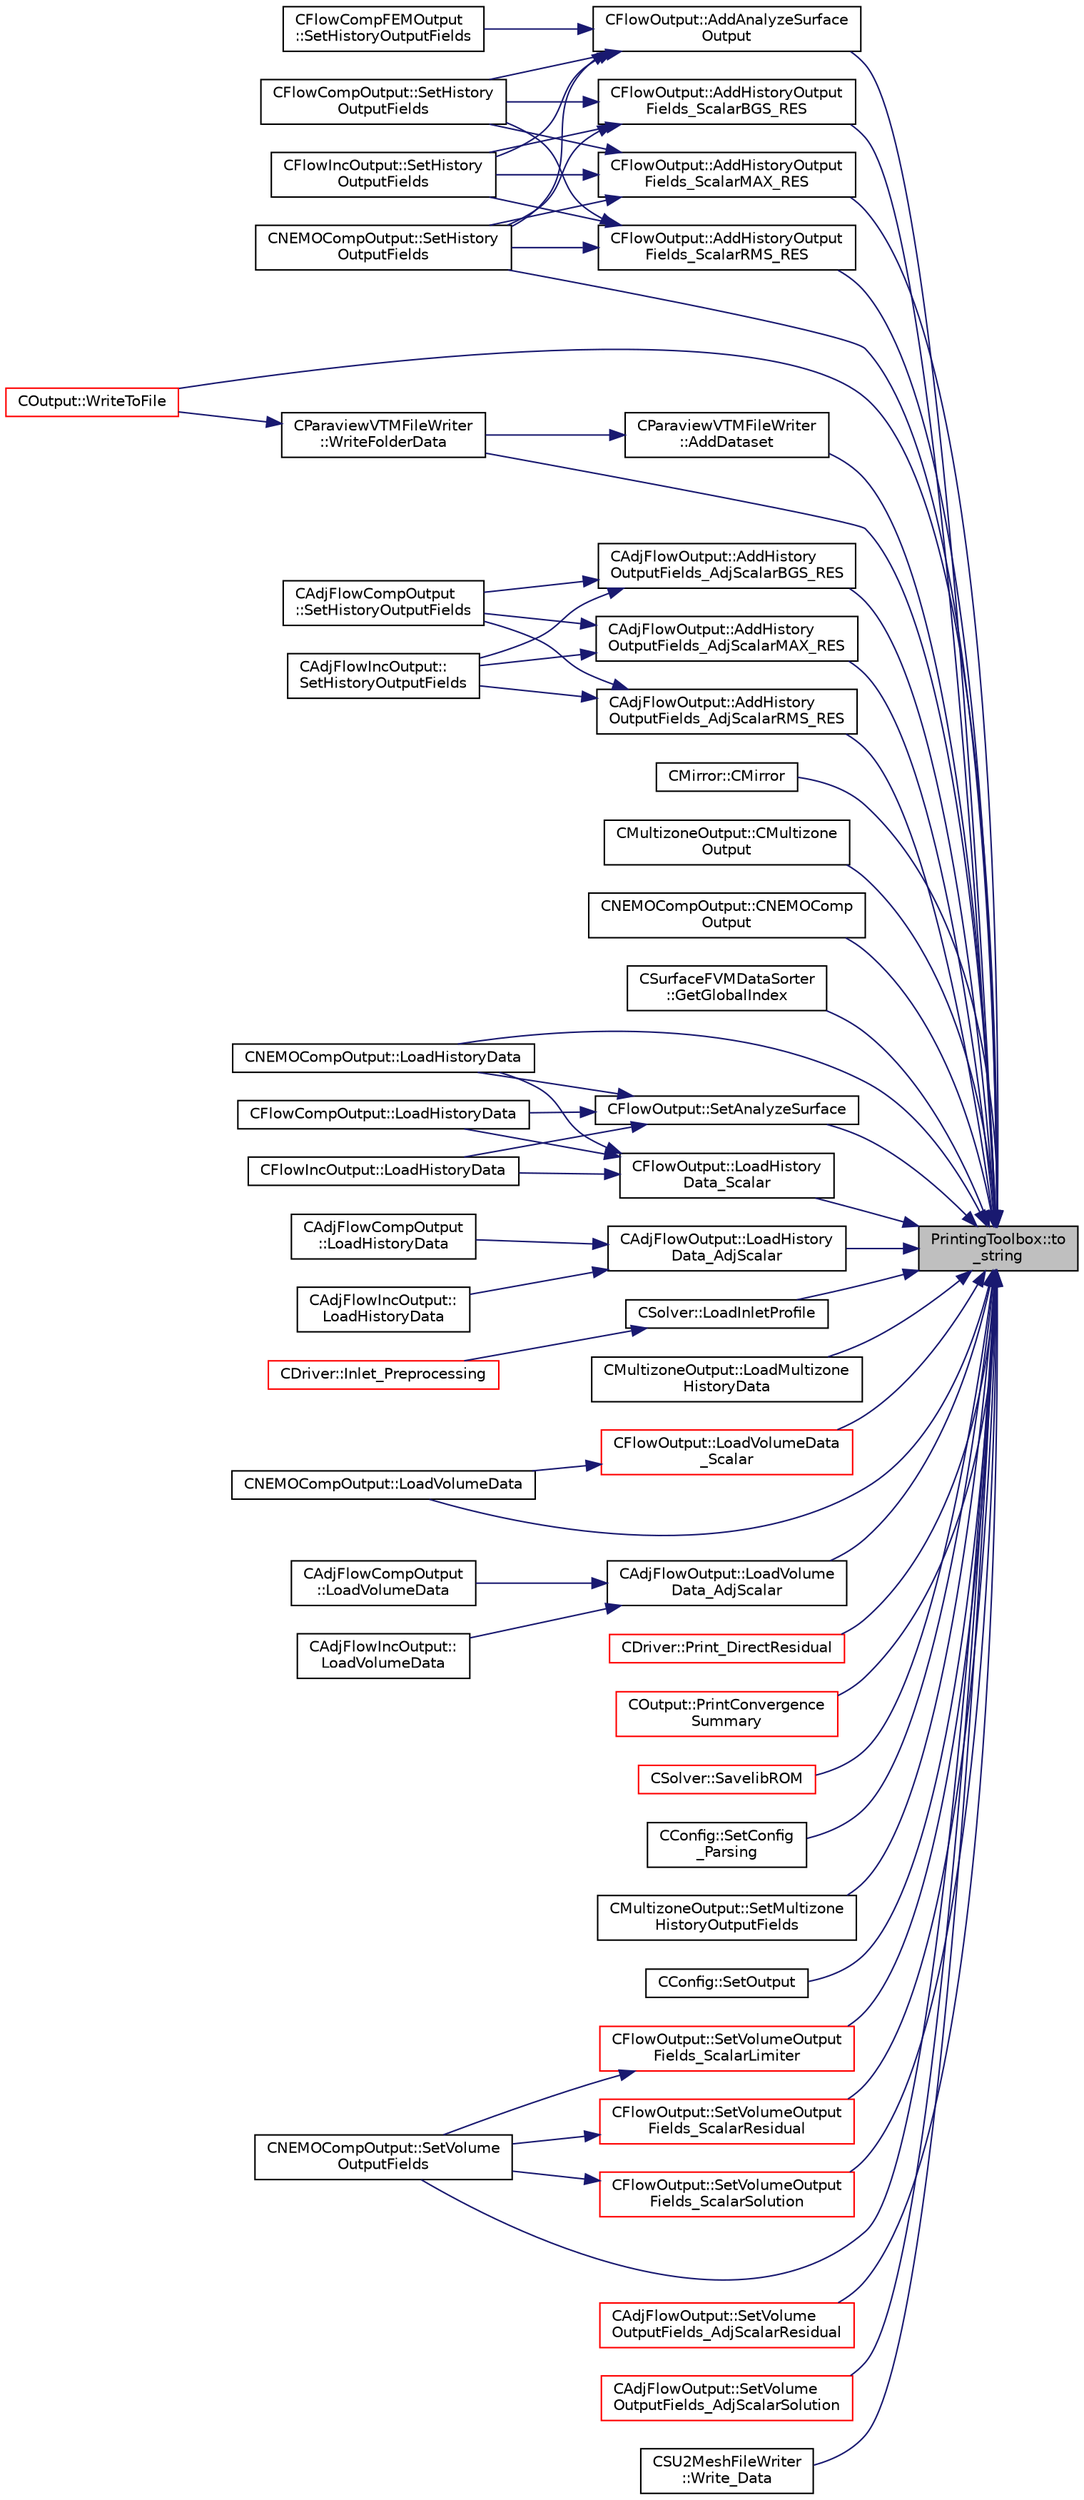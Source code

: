digraph "PrintingToolbox::to_string"
{
 // LATEX_PDF_SIZE
  edge [fontname="Helvetica",fontsize="10",labelfontname="Helvetica",labelfontsize="10"];
  node [fontname="Helvetica",fontsize="10",shape=record];
  rankdir="RL";
  Node1 [label="PrintingToolbox::to\l_string",height=0.2,width=0.4,color="black", fillcolor="grey75", style="filled", fontcolor="black",tooltip=" "];
  Node1 -> Node2 [dir="back",color="midnightblue",fontsize="10",style="solid",fontname="Helvetica"];
  Node2 [label="CFlowOutput::AddAnalyzeSurface\lOutput",height=0.2,width=0.4,color="black", fillcolor="white", style="filled",URL="$classCFlowOutput.html#a770323629fcc5378fee9de3cb0492036",tooltip="Add flow surface output fields."];
  Node2 -> Node3 [dir="back",color="midnightblue",fontsize="10",style="solid",fontname="Helvetica"];
  Node3 [label="CFlowCompOutput::SetHistory\lOutputFields",height=0.2,width=0.4,color="black", fillcolor="white", style="filled",URL="$classCFlowCompOutput.html#a8b41f117a187a481a89f3dca1841a691",tooltip="Set the available history output fields."];
  Node2 -> Node4 [dir="back",color="midnightblue",fontsize="10",style="solid",fontname="Helvetica"];
  Node4 [label="CNEMOCompOutput::SetHistory\lOutputFields",height=0.2,width=0.4,color="black", fillcolor="white", style="filled",URL="$classCNEMOCompOutput.html#a81950db0223de4d025f01108c3831b9d",tooltip="Set the available history output fields."];
  Node2 -> Node5 [dir="back",color="midnightblue",fontsize="10",style="solid",fontname="Helvetica"];
  Node5 [label="CFlowIncOutput::SetHistory\lOutputFields",height=0.2,width=0.4,color="black", fillcolor="white", style="filled",URL="$classCFlowIncOutput.html#a771011c35b0c004348eab0e60e9ff0a5",tooltip="Set the available history output fields."];
  Node2 -> Node6 [dir="back",color="midnightblue",fontsize="10",style="solid",fontname="Helvetica"];
  Node6 [label="CFlowCompFEMOutput\l::SetHistoryOutputFields",height=0.2,width=0.4,color="black", fillcolor="white", style="filled",URL="$classCFlowCompFEMOutput.html#aa4f39ac53973d19c0ef77c62c4fb3c29",tooltip="Set the available history output fields."];
  Node1 -> Node7 [dir="back",color="midnightblue",fontsize="10",style="solid",fontname="Helvetica"];
  Node7 [label="CParaviewVTMFileWriter\l::AddDataset",height=0.2,width=0.4,color="black", fillcolor="white", style="filled",URL="$classCParaviewVTMFileWriter.html#a7e23c6c603cddea399e0606e9416e0b5",tooltip="Add a new dataset by writing data from a datasorter to file and adding it to the vtm file."];
  Node7 -> Node8 [dir="back",color="midnightblue",fontsize="10",style="solid",fontname="Helvetica"];
  Node8 [label="CParaviewVTMFileWriter\l::WriteFolderData",height=0.2,width=0.4,color="black", fillcolor="white", style="filled",URL="$classCParaviewVTMFileWriter.html#aca95d6deb121a1dbf465810db3dd7d4d",tooltip="Write all data of the zones, boundaries into the folder."];
  Node8 -> Node9 [dir="back",color="midnightblue",fontsize="10",style="solid",fontname="Helvetica"];
  Node9 [label="COutput::WriteToFile",height=0.2,width=0.4,color="red", fillcolor="white", style="filled",URL="$classCOutput.html#a153a24cacc90f827f1e8751815764a4c",tooltip="Allocates the appropriate file writer based on the chosen format and writes sorted data to file."];
  Node1 -> Node29 [dir="back",color="midnightblue",fontsize="10",style="solid",fontname="Helvetica"];
  Node29 [label="CAdjFlowOutput::AddHistory\lOutputFields_AdjScalarBGS_RES",height=0.2,width=0.4,color="black", fillcolor="white", style="filled",URL="$classCAdjFlowOutput.html#a285fe41cd749a4b3e0c6e41c28989fa0",tooltip="Add scalar (turbulence/species) history fields for the BGS Residual (FVMComp, FVMInc,..."];
  Node29 -> Node30 [dir="back",color="midnightblue",fontsize="10",style="solid",fontname="Helvetica"];
  Node30 [label="CAdjFlowCompOutput\l::SetHistoryOutputFields",height=0.2,width=0.4,color="black", fillcolor="white", style="filled",URL="$classCAdjFlowCompOutput.html#a26b22af6b35a46931cd6eade4dd9d8ec",tooltip="Set the available history output fields."];
  Node29 -> Node31 [dir="back",color="midnightblue",fontsize="10",style="solid",fontname="Helvetica"];
  Node31 [label="CAdjFlowIncOutput::\lSetHistoryOutputFields",height=0.2,width=0.4,color="black", fillcolor="white", style="filled",URL="$classCAdjFlowIncOutput.html#ade7ecb21141ada7f6c3a1ad28c0786af",tooltip="Set the available history output fields."];
  Node1 -> Node32 [dir="back",color="midnightblue",fontsize="10",style="solid",fontname="Helvetica"];
  Node32 [label="CAdjFlowOutput::AddHistory\lOutputFields_AdjScalarMAX_RES",height=0.2,width=0.4,color="black", fillcolor="white", style="filled",URL="$classCAdjFlowOutput.html#a9b433d20b77508c3de8a5472e526478b",tooltip="Add scalar (turbulence/species) history fields for the max Residual (FVMComp, FVMInc,..."];
  Node32 -> Node30 [dir="back",color="midnightblue",fontsize="10",style="solid",fontname="Helvetica"];
  Node32 -> Node31 [dir="back",color="midnightblue",fontsize="10",style="solid",fontname="Helvetica"];
  Node1 -> Node33 [dir="back",color="midnightblue",fontsize="10",style="solid",fontname="Helvetica"];
  Node33 [label="CAdjFlowOutput::AddHistory\lOutputFields_AdjScalarRMS_RES",height=0.2,width=0.4,color="black", fillcolor="white", style="filled",URL="$classCAdjFlowOutput.html#a58425ed34cf2e02f6a4f3d7c8e4fbf01",tooltip="Add scalar (turbulence/species) history fields for the Residual RMS (FVMComp, FVMInc,..."];
  Node33 -> Node30 [dir="back",color="midnightblue",fontsize="10",style="solid",fontname="Helvetica"];
  Node33 -> Node31 [dir="back",color="midnightblue",fontsize="10",style="solid",fontname="Helvetica"];
  Node1 -> Node34 [dir="back",color="midnightblue",fontsize="10",style="solid",fontname="Helvetica"];
  Node34 [label="CFlowOutput::AddHistoryOutput\lFields_ScalarBGS_RES",height=0.2,width=0.4,color="black", fillcolor="white", style="filled",URL="$classCFlowOutput.html#a25002adddaec3a9874793c5a936bf73c",tooltip="Add scalar (turbulence/species) history fields for the BGS Residual (FVMComp, FVMInc,..."];
  Node34 -> Node3 [dir="back",color="midnightblue",fontsize="10",style="solid",fontname="Helvetica"];
  Node34 -> Node4 [dir="back",color="midnightblue",fontsize="10",style="solid",fontname="Helvetica"];
  Node34 -> Node5 [dir="back",color="midnightblue",fontsize="10",style="solid",fontname="Helvetica"];
  Node1 -> Node35 [dir="back",color="midnightblue",fontsize="10",style="solid",fontname="Helvetica"];
  Node35 [label="CFlowOutput::AddHistoryOutput\lFields_ScalarMAX_RES",height=0.2,width=0.4,color="black", fillcolor="white", style="filled",URL="$classCFlowOutput.html#a4909804b8bc466003569b0883db40eb7",tooltip="Add scalar (turbulence/species) history fields for the max Residual (FVMComp, FVMInc,..."];
  Node35 -> Node3 [dir="back",color="midnightblue",fontsize="10",style="solid",fontname="Helvetica"];
  Node35 -> Node4 [dir="back",color="midnightblue",fontsize="10",style="solid",fontname="Helvetica"];
  Node35 -> Node5 [dir="back",color="midnightblue",fontsize="10",style="solid",fontname="Helvetica"];
  Node1 -> Node36 [dir="back",color="midnightblue",fontsize="10",style="solid",fontname="Helvetica"];
  Node36 [label="CFlowOutput::AddHistoryOutput\lFields_ScalarRMS_RES",height=0.2,width=0.4,color="black", fillcolor="white", style="filled",URL="$classCFlowOutput.html#a006dc5717c07ca240a4067cb3049431f",tooltip="Add scalar (turbulence/species) history fields for the Residual RMS (FVMComp, FVMInc,..."];
  Node36 -> Node3 [dir="back",color="midnightblue",fontsize="10",style="solid",fontname="Helvetica"];
  Node36 -> Node4 [dir="back",color="midnightblue",fontsize="10",style="solid",fontname="Helvetica"];
  Node36 -> Node5 [dir="back",color="midnightblue",fontsize="10",style="solid",fontname="Helvetica"];
  Node1 -> Node37 [dir="back",color="midnightblue",fontsize="10",style="solid",fontname="Helvetica"];
  Node37 [label="CMirror::CMirror",height=0.2,width=0.4,color="black", fillcolor="white", style="filled",URL="$classCMirror.html#ae8b0ba915272f8cf6515fde9bd1a00e0",tooltip="The transpose interpolator (from j to i)."];
  Node1 -> Node38 [dir="back",color="midnightblue",fontsize="10",style="solid",fontname="Helvetica"];
  Node38 [label="CMultizoneOutput::CMultizone\lOutput",height=0.2,width=0.4,color="black", fillcolor="white", style="filled",URL="$classCMultizoneOutput.html#ae80896d658fee95d16bb2d60a05d7da7",tooltip="Constructor of the class."];
  Node1 -> Node39 [dir="back",color="midnightblue",fontsize="10",style="solid",fontname="Helvetica"];
  Node39 [label="CNEMOCompOutput::CNEMOComp\lOutput",height=0.2,width=0.4,color="black", fillcolor="white", style="filled",URL="$classCNEMOCompOutput.html#aaba29cfe76ac412a31d6109cfce1181e",tooltip="Constructor of the class."];
  Node1 -> Node40 [dir="back",color="midnightblue",fontsize="10",style="solid",fontname="Helvetica"];
  Node40 [label="CSurfaceFVMDataSorter\l::GetGlobalIndex",height=0.2,width=0.4,color="black", fillcolor="white", style="filled",URL="$classCSurfaceFVMDataSorter.html#ac3ad60fd71bc53a904d96ef445614025",tooltip="Get the global index of a point."];
  Node1 -> Node41 [dir="back",color="midnightblue",fontsize="10",style="solid",fontname="Helvetica"];
  Node41 [label="CNEMOCompOutput::LoadHistoryData",height=0.2,width=0.4,color="black", fillcolor="white", style="filled",URL="$classCNEMOCompOutput.html#a7a9f1a32fe55e6a967a27eb38408ec99",tooltip="Load the history output field values."];
  Node1 -> Node42 [dir="back",color="midnightblue",fontsize="10",style="solid",fontname="Helvetica"];
  Node42 [label="CAdjFlowOutput::LoadHistory\lData_AdjScalar",height=0.2,width=0.4,color="black", fillcolor="white", style="filled",URL="$classCAdjFlowOutput.html#aa79f8d17582cd7561c324746652a38e0",tooltip="Set all scalar (turbulence/species) history field values."];
  Node42 -> Node43 [dir="back",color="midnightblue",fontsize="10",style="solid",fontname="Helvetica"];
  Node43 [label="CAdjFlowCompOutput\l::LoadHistoryData",height=0.2,width=0.4,color="black", fillcolor="white", style="filled",URL="$classCAdjFlowCompOutput.html#a7485dfd1c70b7c51fbdd50b48ed47d3a",tooltip="Load the history output field values."];
  Node42 -> Node44 [dir="back",color="midnightblue",fontsize="10",style="solid",fontname="Helvetica"];
  Node44 [label="CAdjFlowIncOutput::\lLoadHistoryData",height=0.2,width=0.4,color="black", fillcolor="white", style="filled",URL="$classCAdjFlowIncOutput.html#aeaa468fb58cf41f28d4fa216c4274f29",tooltip="Load the history output field values."];
  Node1 -> Node45 [dir="back",color="midnightblue",fontsize="10",style="solid",fontname="Helvetica"];
  Node45 [label="CFlowOutput::LoadHistory\lData_Scalar",height=0.2,width=0.4,color="black", fillcolor="white", style="filled",URL="$classCFlowOutput.html#a4597ff1dd22944f646dbac150dee10e6",tooltip="Set all scalar (turbulence/species) history field values."];
  Node45 -> Node46 [dir="back",color="midnightblue",fontsize="10",style="solid",fontname="Helvetica"];
  Node46 [label="CFlowCompOutput::LoadHistoryData",height=0.2,width=0.4,color="black", fillcolor="white", style="filled",URL="$classCFlowCompOutput.html#a393cb19a691990ee6e88f844eccc79ed",tooltip="Load the history output field values."];
  Node45 -> Node41 [dir="back",color="midnightblue",fontsize="10",style="solid",fontname="Helvetica"];
  Node45 -> Node47 [dir="back",color="midnightblue",fontsize="10",style="solid",fontname="Helvetica"];
  Node47 [label="CFlowIncOutput::LoadHistoryData",height=0.2,width=0.4,color="black", fillcolor="white", style="filled",URL="$classCFlowIncOutput.html#a466112efa2e3a89cdd2456701a0480b5",tooltip="Load the history output field values."];
  Node1 -> Node48 [dir="back",color="midnightblue",fontsize="10",style="solid",fontname="Helvetica"];
  Node48 [label="CSolver::LoadInletProfile",height=0.2,width=0.4,color="black", fillcolor="white", style="filled",URL="$classCSolver.html#aa6d85b1177b7acacfbf083e8c58da55c",tooltip="Load a inlet profile data from file into a particular solver."];
  Node48 -> Node49 [dir="back",color="midnightblue",fontsize="10",style="solid",fontname="Helvetica"];
  Node49 [label="CDriver::Inlet_Preprocessing",height=0.2,width=0.4,color="red", fillcolor="white", style="filled",URL="$classCDriver.html#ab08e42374e72ecf3fca78fad59ac52b0",tooltip="Preprocess the inlets via file input for all solvers."];
  Node1 -> Node52 [dir="back",color="midnightblue",fontsize="10",style="solid",fontname="Helvetica"];
  Node52 [label="CMultizoneOutput::LoadMultizone\lHistoryData",height=0.2,width=0.4,color="black", fillcolor="white", style="filled",URL="$classCMultizoneOutput.html#acf7815f3b2d7f7cf528d43340fbd5239",tooltip="Load the multizone history output field values."];
  Node1 -> Node53 [dir="back",color="midnightblue",fontsize="10",style="solid",fontname="Helvetica"];
  Node53 [label="CNEMOCompOutput::LoadVolumeData",height=0.2,width=0.4,color="black", fillcolor="white", style="filled",URL="$classCNEMOCompOutput.html#a89eba9a2ef60d470409b605e9a06140b",tooltip="Set the values of the volume output fields for a point."];
  Node1 -> Node54 [dir="back",color="midnightblue",fontsize="10",style="solid",fontname="Helvetica"];
  Node54 [label="CAdjFlowOutput::LoadVolume\lData_AdjScalar",height=0.2,width=0.4,color="black", fillcolor="white", style="filled",URL="$classCAdjFlowOutput.html#a887e993b9f24d0110852a2d068a80383",tooltip="Set all scalar (turbulence/species) volume field values for a point."];
  Node54 -> Node55 [dir="back",color="midnightblue",fontsize="10",style="solid",fontname="Helvetica"];
  Node55 [label="CAdjFlowCompOutput\l::LoadVolumeData",height=0.2,width=0.4,color="black", fillcolor="white", style="filled",URL="$classCAdjFlowCompOutput.html#af9dae5d732938078bdea138bde373293",tooltip="Set the values of the volume output fields for a point."];
  Node54 -> Node56 [dir="back",color="midnightblue",fontsize="10",style="solid",fontname="Helvetica"];
  Node56 [label="CAdjFlowIncOutput::\lLoadVolumeData",height=0.2,width=0.4,color="black", fillcolor="white", style="filled",URL="$classCAdjFlowIncOutput.html#ab5f6dd5188bd1d48f03b17c550d98898",tooltip="Set the values of the volume output fields for a point."];
  Node1 -> Node57 [dir="back",color="midnightblue",fontsize="10",style="solid",fontname="Helvetica"];
  Node57 [label="CFlowOutput::LoadVolumeData\l_Scalar",height=0.2,width=0.4,color="red", fillcolor="white", style="filled",URL="$classCFlowOutput.html#a36e32acf8391070962333486227ebc6f",tooltip="Set all scalar (turbulence/species) volume field values for a point."];
  Node57 -> Node53 [dir="back",color="midnightblue",fontsize="10",style="solid",fontname="Helvetica"];
  Node1 -> Node60 [dir="back",color="midnightblue",fontsize="10",style="solid",fontname="Helvetica"];
  Node60 [label="CDriver::Print_DirectResidual",height=0.2,width=0.4,color="red", fillcolor="white", style="filled",URL="$classCDriver.html#a22030bf62fe3618c4cbda58a56f450e5",tooltip="Print out the direct residuals."];
  Node1 -> Node69 [dir="back",color="midnightblue",fontsize="10",style="solid",fontname="Helvetica"];
  Node69 [label="COutput::PrintConvergence\lSummary",height=0.2,width=0.4,color="red", fillcolor="white", style="filled",URL="$classCOutput.html#a383bf46bc29c7719974a59b3213b2ad3",tooltip="Print a summary of the convergence to screen."];
  Node1 -> Node72 [dir="back",color="midnightblue",fontsize="10",style="solid",fontname="Helvetica"];
  Node72 [label="CSolver::SavelibROM",height=0.2,width=0.4,color="red", fillcolor="white", style="filled",URL="$classCSolver.html#a5c6ae872b5da014804302cc437944314",tooltip="Save snapshot or POD data using libROM."];
  Node1 -> Node73 [dir="back",color="midnightblue",fontsize="10",style="solid",fontname="Helvetica"];
  Node73 [label="CFlowOutput::SetAnalyzeSurface",height=0.2,width=0.4,color="black", fillcolor="white", style="filled",URL="$classCFlowOutput.html#ad5ff0360271937e65692893a69b4923a",tooltip="Set flow surface output field values."];
  Node73 -> Node46 [dir="back",color="midnightblue",fontsize="10",style="solid",fontname="Helvetica"];
  Node73 -> Node41 [dir="back",color="midnightblue",fontsize="10",style="solid",fontname="Helvetica"];
  Node73 -> Node47 [dir="back",color="midnightblue",fontsize="10",style="solid",fontname="Helvetica"];
  Node1 -> Node74 [dir="back",color="midnightblue",fontsize="10",style="solid",fontname="Helvetica"];
  Node74 [label="CConfig::SetConfig\l_Parsing",height=0.2,width=0.4,color="black", fillcolor="white", style="filled",URL="$classCConfig.html#a3636e124e55d282d98ec822dfe0591bf",tooltip="Set the config file parsing."];
  Node1 -> Node4 [dir="back",color="midnightblue",fontsize="10",style="solid",fontname="Helvetica"];
  Node1 -> Node75 [dir="back",color="midnightblue",fontsize="10",style="solid",fontname="Helvetica"];
  Node75 [label="CMultizoneOutput::SetMultizone\lHistoryOutputFields",height=0.2,width=0.4,color="black", fillcolor="white", style="filled",URL="$classCMultizoneOutput.html#a61ac5d5afac223b05a4dc702b591a627",tooltip="Set the available multizone history output fields."];
  Node1 -> Node76 [dir="back",color="midnightblue",fontsize="10",style="solid",fontname="Helvetica"];
  Node76 [label="CConfig::SetOutput",height=0.2,width=0.4,color="black", fillcolor="white", style="filled",URL="$classCConfig.html#a47a216b4854f8d4553303594bc0ae0d7",tooltip="Config file output."];
  Node1 -> Node77 [dir="back",color="midnightblue",fontsize="10",style="solid",fontname="Helvetica"];
  Node77 [label="CNEMOCompOutput::SetVolume\lOutputFields",height=0.2,width=0.4,color="black", fillcolor="white", style="filled",URL="$classCNEMOCompOutput.html#ae2e72ddbf5abb62c9da53098d5c861ef",tooltip="Set the available volume output fields."];
  Node1 -> Node78 [dir="back",color="midnightblue",fontsize="10",style="solid",fontname="Helvetica"];
  Node78 [label="CAdjFlowOutput::SetVolume\lOutputFields_AdjScalarResidual",height=0.2,width=0.4,color="red", fillcolor="white", style="filled",URL="$classCAdjFlowOutput.html#aec78438f509b51a7bd00ef1e3ed28374",tooltip="Add scalar (turbulence/species) volume solution fields for a point (FVMComp, FVMInc,..."];
  Node1 -> Node81 [dir="back",color="midnightblue",fontsize="10",style="solid",fontname="Helvetica"];
  Node81 [label="CAdjFlowOutput::SetVolume\lOutputFields_AdjScalarSolution",height=0.2,width=0.4,color="red", fillcolor="white", style="filled",URL="$classCAdjFlowOutput.html#ab45bc0692b17d1f667c7f6654e5a726e",tooltip="Add scalar (turbulence/species) volume solution fields for a point (FVMComp, FVMInc,..."];
  Node1 -> Node82 [dir="back",color="midnightblue",fontsize="10",style="solid",fontname="Helvetica"];
  Node82 [label="CFlowOutput::SetVolumeOutput\lFields_ScalarLimiter",height=0.2,width=0.4,color="red", fillcolor="white", style="filled",URL="$classCFlowOutput.html#ab4b39d42d09b20727accc4588d312865",tooltip="Add scalar (turbulence/species) volume limiter fields (and more) for a point (FVMComp,..."];
  Node82 -> Node77 [dir="back",color="midnightblue",fontsize="10",style="solid",fontname="Helvetica"];
  Node1 -> Node85 [dir="back",color="midnightblue",fontsize="10",style="solid",fontname="Helvetica"];
  Node85 [label="CFlowOutput::SetVolumeOutput\lFields_ScalarResidual",height=0.2,width=0.4,color="red", fillcolor="white", style="filled",URL="$classCFlowOutput.html#a30077358e7f347c8a8de340109664ea9",tooltip="Add scalar (turbulence/species) volume solution fields for a point (FVMComp, FVMInc,..."];
  Node85 -> Node77 [dir="back",color="midnightblue",fontsize="10",style="solid",fontname="Helvetica"];
  Node1 -> Node86 [dir="back",color="midnightblue",fontsize="10",style="solid",fontname="Helvetica"];
  Node86 [label="CFlowOutput::SetVolumeOutput\lFields_ScalarSolution",height=0.2,width=0.4,color="red", fillcolor="white", style="filled",URL="$classCFlowOutput.html#a8e2fc95273b7f56d4c00ea9a7b2ace46",tooltip="Add scalar (turbulence/species) volume solution fields for a point (FVMComp, FVMInc,..."];
  Node86 -> Node77 [dir="back",color="midnightblue",fontsize="10",style="solid",fontname="Helvetica"];
  Node1 -> Node87 [dir="back",color="midnightblue",fontsize="10",style="solid",fontname="Helvetica"];
  Node87 [label="CSU2MeshFileWriter\l::Write_Data",height=0.2,width=0.4,color="black", fillcolor="white", style="filled",URL="$classCSU2MeshFileWriter.html#a1851a6b32c9c8af27f3c51c594a32db5",tooltip="Write sorted data to file in SU2 mesh file format."];
  Node1 -> Node8 [dir="back",color="midnightblue",fontsize="10",style="solid",fontname="Helvetica"];
  Node1 -> Node9 [dir="back",color="midnightblue",fontsize="10",style="solid",fontname="Helvetica"];
}
